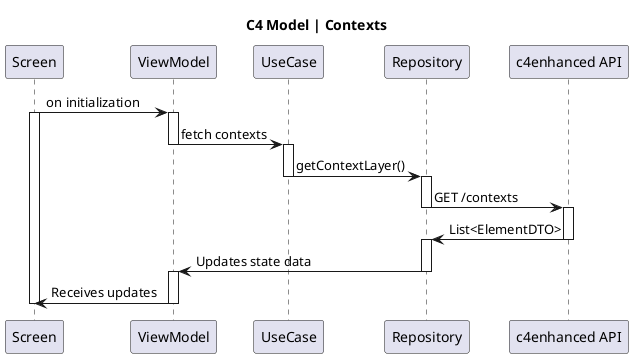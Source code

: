 @startuml
'https://plantuml.com/sequence-diagram


title C4 Model | Contexts
Screen -> ViewModel: on initialization
activate Screen
activate ViewModel
ViewModel -> UseCase: fetch contexts
deactivate ViewModel
activate UseCase
UseCase -> Repository: getContextLayer()
deactivate UseCase
activate Repository
Repository -> "c4enhanced API": GET /contexts
deactivate Repository
activate "c4enhanced API"
"c4enhanced API" -> Repository: List<ElementDTO>
deactivate "c4enhanced API"
activate Repository
Repository -> ViewModel: Updates state data
deactivate Repository
activate ViewModel
ViewModel -> Screen: Receives updates
deactivate ViewModel
deactivate Screen

@enduml